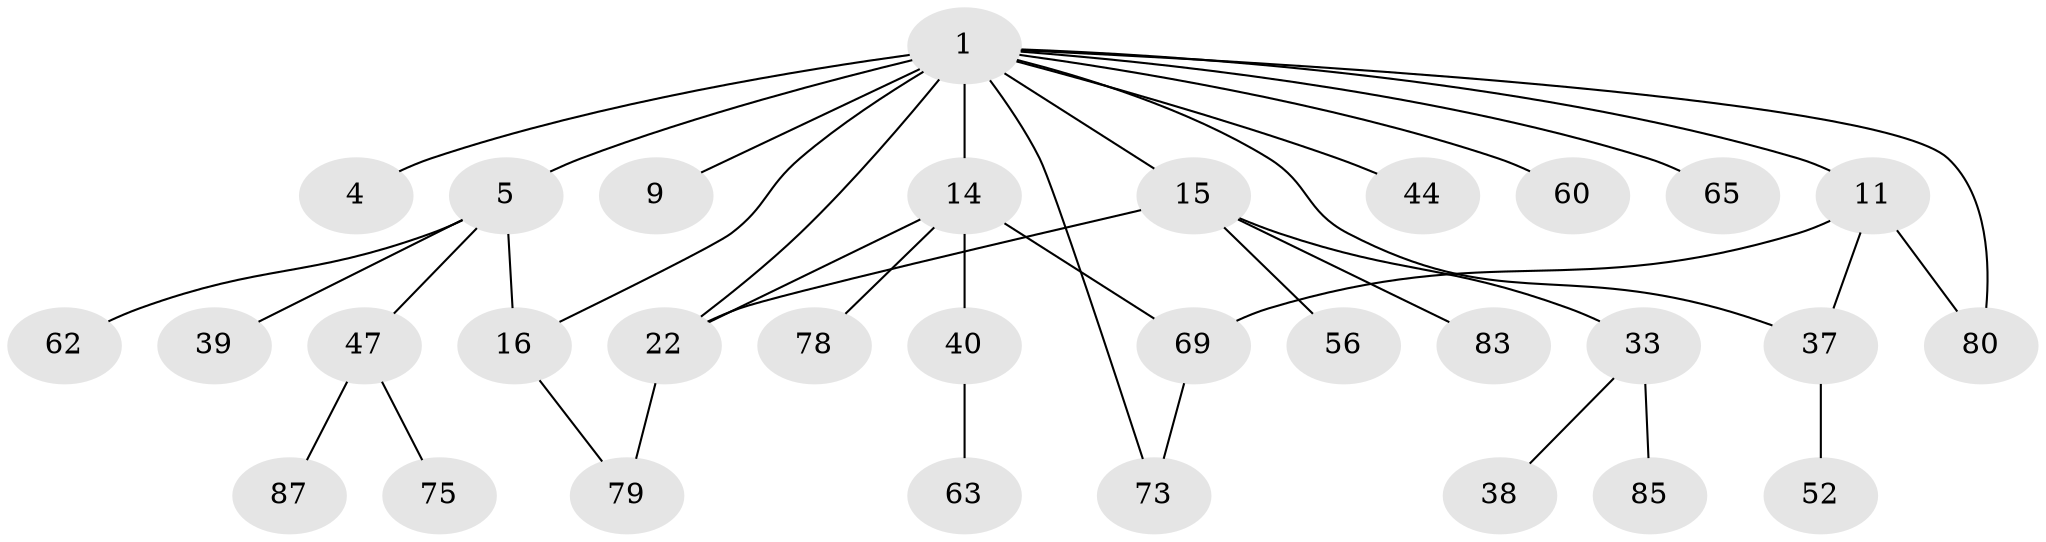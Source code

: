 // original degree distribution, {5: 0.03773584905660377, 7: 0.02830188679245283, 6: 0.009433962264150943, 1: 0.3584905660377358, 3: 0.1792452830188679, 2: 0.33962264150943394, 4: 0.04716981132075472}
// Generated by graph-tools (version 1.1) at 2025/17/03/04/25 18:17:10]
// undirected, 31 vertices, 38 edges
graph export_dot {
graph [start="1"]
  node [color=gray90,style=filled];
  1 [super="+2+3+7+30"];
  4;
  5 [super="+6+27+12+19+17+8"];
  9 [super="+20+26"];
  11 [super="+31+28+24"];
  14 [super="+32+23+45"];
  15 [super="+25+57+35+46"];
  16 [super="+43+71+82+18+74+76"];
  22 [super="+88+29"];
  33 [super="+34"];
  37 [super="+41+42"];
  38;
  39 [super="+51"];
  40 [super="+49+95"];
  44 [super="+66"];
  47 [super="+54"];
  52 [super="+67"];
  56 [super="+96"];
  60 [super="+89"];
  62;
  63;
  65;
  69 [super="+84"];
  73;
  75 [super="+86"];
  78 [super="+106"];
  79;
  80;
  83;
  85;
  87;
  1 -- 14 [weight=2];
  1 -- 4;
  1 -- 37;
  1 -- 5 [weight=2];
  1 -- 11;
  1 -- 44;
  1 -- 65;
  1 -- 15;
  1 -- 80;
  1 -- 22;
  1 -- 60;
  1 -- 9 [weight=2];
  1 -- 73;
  1 -- 16;
  5 -- 62;
  5 -- 39;
  5 -- 16;
  5 -- 47;
  11 -- 37;
  11 -- 80;
  11 -- 69;
  14 -- 69;
  14 -- 22;
  14 -- 40;
  14 -- 78;
  15 -- 56;
  15 -- 33;
  15 -- 83;
  15 -- 22;
  16 -- 79;
  22 -- 79;
  33 -- 85;
  33 -- 38;
  37 -- 52;
  40 -- 63;
  47 -- 75;
  47 -- 87;
  69 -- 73;
}
